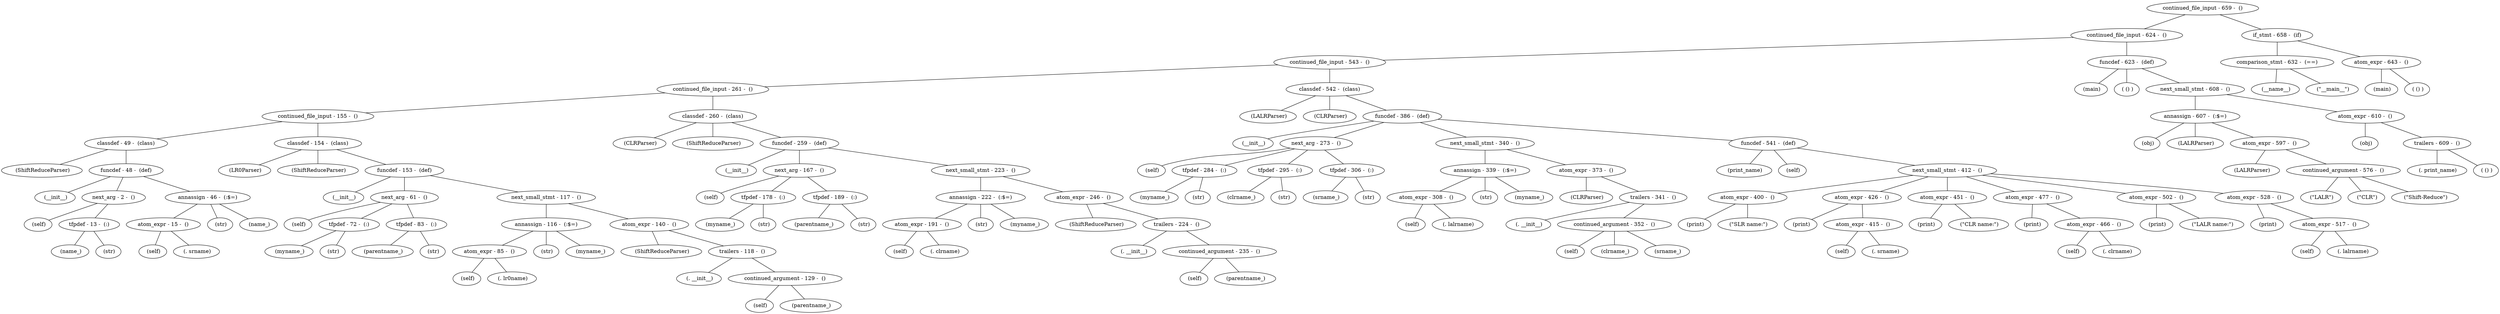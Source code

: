 Graph {
node1 [label="continued_file_input - 659 -  ()"];
node2 [label="continued_file_input - 624 -  ()"];
node3 [label="continued_file_input - 543 -  ()"];
node4 [label="continued_file_input - 261 -  ()"];
node5 [label="continued_file_input - 155 -  ()"];
node6 [label="classdef - 49 -  (class)"];
node7 [label=" (ShiftReduceParser)"];
node8 [label="funcdef - 48 -  (def)"];
node9 [label=" (__init__)"];
node10 [label="next_arg - 2 -  ()"];
node11 [label=" (self)"];
node12 [label="tfpdef - 13 -  (:)"];
node13 [label=" (name_)"];
node14 [label=" (str)"];
node15 [label="annassign - 46 -  (:$=)"];
node16 [label="atom_expr - 15 -  ()"];
node17 [label=" (self)"];
node18 [label=" (. srname)"];
node19 [label=" (str)"];
node20 [label=" (name_)"];
node21 [label="classdef - 154 -  (class)"];
node22 [label=" (LR0Parser)"];
node23 [label=" (ShiftReduceParser)"];
node24 [label="funcdef - 153 -  (def)"];
node25 [label=" (__init__)"];
node26 [label="next_arg - 61 -  ()"];
node27 [label=" (self)"];
node28 [label="tfpdef - 72 -  (:)"];
node29 [label=" (myname_)"];
node30 [label=" (str)"];
node31 [label="tfpdef - 83 -  (:)"];
node32 [label=" (parentname_)"];
node33 [label=" (str)"];
node34 [label="next_small_stmt - 117 -  ()"];
node35 [label="annassign - 116 -  (:$=)"];
node36 [label="atom_expr - 85 -  ()"];
node37 [label=" (self)"];
node38 [label=" (. lr0name)"];
node39 [label=" (str)"];
node40 [label=" (myname_)"];
node41 [label="atom_expr - 140 -  ()"];
node42 [label=" (ShiftReduceParser)"];
node43 [label="trailers - 118 -  ()"];
node44 [label=" (. __init__)"];
node45 [label="continued_argument - 129 -  ()"];
node46 [label=" (self)"];
node47 [label=" (parentname_)"];
node48 [label="classdef - 260 -  (class)"];
node49 [label=" (CLRParser)"];
node50 [label=" (ShiftReduceParser)"];
node51 [label="funcdef - 259 -  (def)"];
node52 [label=" (__init__)"];
node53 [label="next_arg - 167 -  ()"];
node54 [label=" (self)"];
node55 [label="tfpdef - 178 -  (:)"];
node56 [label=" (myname_)"];
node57 [label=" (str)"];
node58 [label="tfpdef - 189 -  (:)"];
node59 [label=" (parentname_)"];
node60 [label=" (str)"];
node61 [label="next_small_stmt - 223 -  ()"];
node62 [label="annassign - 222 -  (:$=)"];
node63 [label="atom_expr - 191 -  ()"];
node64 [label=" (self)"];
node65 [label=" (. clrname)"];
node66 [label=" (str)"];
node67 [label=" (myname_)"];
node68 [label="atom_expr - 246 -  ()"];
node69 [label=" (ShiftReduceParser)"];
node70 [label="trailers - 224 -  ()"];
node71 [label=" (. __init__)"];
node72 [label="continued_argument - 235 -  ()"];
node73 [label=" (self)"];
node74 [label=" (parentname_)"];
node75 [label="classdef - 542 -  (class)"];
node76 [label=" (LALRParser)"];
node77 [label=" (CLRParser)"];
node78 [label="funcdef - 386 -  (def)"];
node79 [label=" (__init__)"];
node80 [label="next_arg - 273 -  ()"];
node81 [label=" (self)"];
node82 [label="tfpdef - 284 -  (:)"];
node83 [label=" (myname_)"];
node84 [label=" (str)"];
node85 [label="tfpdef - 295 -  (:)"];
node86 [label=" (clrname_)"];
node87 [label=" (str)"];
node88 [label="tfpdef - 306 -  (:)"];
node89 [label=" (srname_)"];
node90 [label=" (str)"];
node91 [label="next_small_stmt - 340 -  ()"];
node92 [label="annassign - 339 -  (:$=)"];
node93 [label="atom_expr - 308 -  ()"];
node94 [label=" (self)"];
node95 [label=" (. lalrname)"];
node96 [label=" (str)"];
node97 [label=" (myname_)"];
node98 [label="atom_expr - 373 -  ()"];
node99 [label=" (CLRParser)"];
node100 [label="trailers - 341 -  ()"];
node101 [label=" (. __init__)"];
node102 [label="continued_argument - 352 -  ()"];
node103 [label=" (self)"];
node104 [label=" (clrname_)"];
node105 [label=" (srname_)"];
node106 [label="funcdef - 541 -  (def)"];
node107 [label=" (print_name)"];
node108 [label=" (self)"];
node109 [label="next_small_stmt - 412 -  ()"];
node110 [label="atom_expr - 400 -  ()"];
node111 [label=" (print)"];
node112 [label=" (&quot;SLR name:&quot;)"];
node113 [label="atom_expr - 426 -  ()"];
node114 [label=" (print)"];
node115 [label="atom_expr - 415 -  ()"];
node116 [label=" (self)"];
node117 [label=" (. srname)"];
node118 [label="atom_expr - 451 -  ()"];
node119 [label=" (print)"];
node120 [label=" (&quot;CLR name:&quot;)"];
node121 [label="atom_expr - 477 -  ()"];
node122 [label=" (print)"];
node123 [label="atom_expr - 466 -  ()"];
node124 [label=" (self)"];
node125 [label=" (. clrname)"];
node126 [label="atom_expr - 502 -  ()"];
node127 [label=" (print)"];
node128 [label=" (&quot;LALR name:&quot;)"];
node129 [label="atom_expr - 528 -  ()"];
node130 [label=" (print)"];
node131 [label="atom_expr - 517 -  ()"];
node132 [label=" (self)"];
node133 [label=" (. lalrname)"];
node134 [label="funcdef - 623 -  (def)"];
node135 [label=" (main)"];
node136 [label=" ( () )"];
node137 [label="next_small_stmt - 608 -  ()"];
node138 [label="annassign - 607 -  (:$=)"];
node139 [label=" (obj)"];
node140 [label=" (LALRParser)"];
node141 [label="atom_expr - 597 -  ()"];
node142 [label=" (LALRParser)"];
node143 [label="continued_argument - 576 -  ()"];
node144 [label=" (&quot;LALR&quot;)"];
node145 [label=" (&quot;CLR&quot;)"];
node146 [label=" (&quot;Shift-Reduce&quot;)"];
node147 [label="atom_expr - 610 -  ()"];
node148 [label=" (obj)"];
node149 [label="trailers - 609 -  ()"];
node150 [label=" (. print_name)"];
node151 [label=" ( () )"];
node152 [label="if_stmt - 658 -  (if)"];
node153 [label="comparison_stmt - 632 -  (==)"];
node154 [label=" (__name__)"];
node155 [label=" (&quot;__main__&quot;)"];
node156 [label="atom_expr - 643 -  ()"];
node157 [label=" (main)"];
node158 [label=" ( () )"];

node1 -- node2;
node2 -- node3;
node3 -- node4;
node4 -- node5;
node5 -- node6;
node6 -- node7;
node6 -- node8;
node8 -- node9;
node8 -- node10;
node10 -- node11;
node10 -- node12;
node12 -- node13;
node12 -- node14;
node8 -- node15;
node15 -- node16;
node16 -- node17;
node16 -- node18;
node15 -- node19;
node15 -- node20;
node5 -- node21;
node21 -- node22;
node21 -- node23;
node21 -- node24;
node24 -- node25;
node24 -- node26;
node26 -- node27;
node26 -- node28;
node28 -- node29;
node28 -- node30;
node26 -- node31;
node31 -- node32;
node31 -- node33;
node24 -- node34;
node34 -- node35;
node35 -- node36;
node36 -- node37;
node36 -- node38;
node35 -- node39;
node35 -- node40;
node34 -- node41;
node41 -- node42;
node41 -- node43;
node43 -- node44;
node43 -- node45;
node45 -- node46;
node45 -- node47;
node4 -- node48;
node48 -- node49;
node48 -- node50;
node48 -- node51;
node51 -- node52;
node51 -- node53;
node53 -- node54;
node53 -- node55;
node55 -- node56;
node55 -- node57;
node53 -- node58;
node58 -- node59;
node58 -- node60;
node51 -- node61;
node61 -- node62;
node62 -- node63;
node63 -- node64;
node63 -- node65;
node62 -- node66;
node62 -- node67;
node61 -- node68;
node68 -- node69;
node68 -- node70;
node70 -- node71;
node70 -- node72;
node72 -- node73;
node72 -- node74;
node3 -- node75;
node75 -- node76;
node75 -- node77;
node75 -- node78;
node78 -- node79;
node78 -- node80;
node80 -- node81;
node80 -- node82;
node82 -- node83;
node82 -- node84;
node80 -- node85;
node85 -- node86;
node85 -- node87;
node80 -- node88;
node88 -- node89;
node88 -- node90;
node78 -- node91;
node91 -- node92;
node92 -- node93;
node93 -- node94;
node93 -- node95;
node92 -- node96;
node92 -- node97;
node91 -- node98;
node98 -- node99;
node98 -- node100;
node100 -- node101;
node100 -- node102;
node102 -- node103;
node102 -- node104;
node102 -- node105;
node78 -- node106;
node106 -- node107;
node106 -- node108;
node106 -- node109;
node109 -- node110;
node110 -- node111;
node110 -- node112;
node109 -- node113;
node113 -- node114;
node113 -- node115;
node115 -- node116;
node115 -- node117;
node109 -- node118;
node118 -- node119;
node118 -- node120;
node109 -- node121;
node121 -- node122;
node121 -- node123;
node123 -- node124;
node123 -- node125;
node109 -- node126;
node126 -- node127;
node126 -- node128;
node109 -- node129;
node129 -- node130;
node129 -- node131;
node131 -- node132;
node131 -- node133;
node2 -- node134;
node134 -- node135;
node134 -- node136;
node134 -- node137;
node137 -- node138;
node138 -- node139;
node138 -- node140;
node138 -- node141;
node141 -- node142;
node141 -- node143;
node143 -- node144;
node143 -- node145;
node143 -- node146;
node137 -- node147;
node147 -- node148;
node147 -- node149;
node149 -- node150;
node149 -- node151;
node1 -- node152;
node152 -- node153;
node153 -- node154;
node153 -- node155;
node152 -- node156;
node156 -- node157;
node156 -- node158;

}
